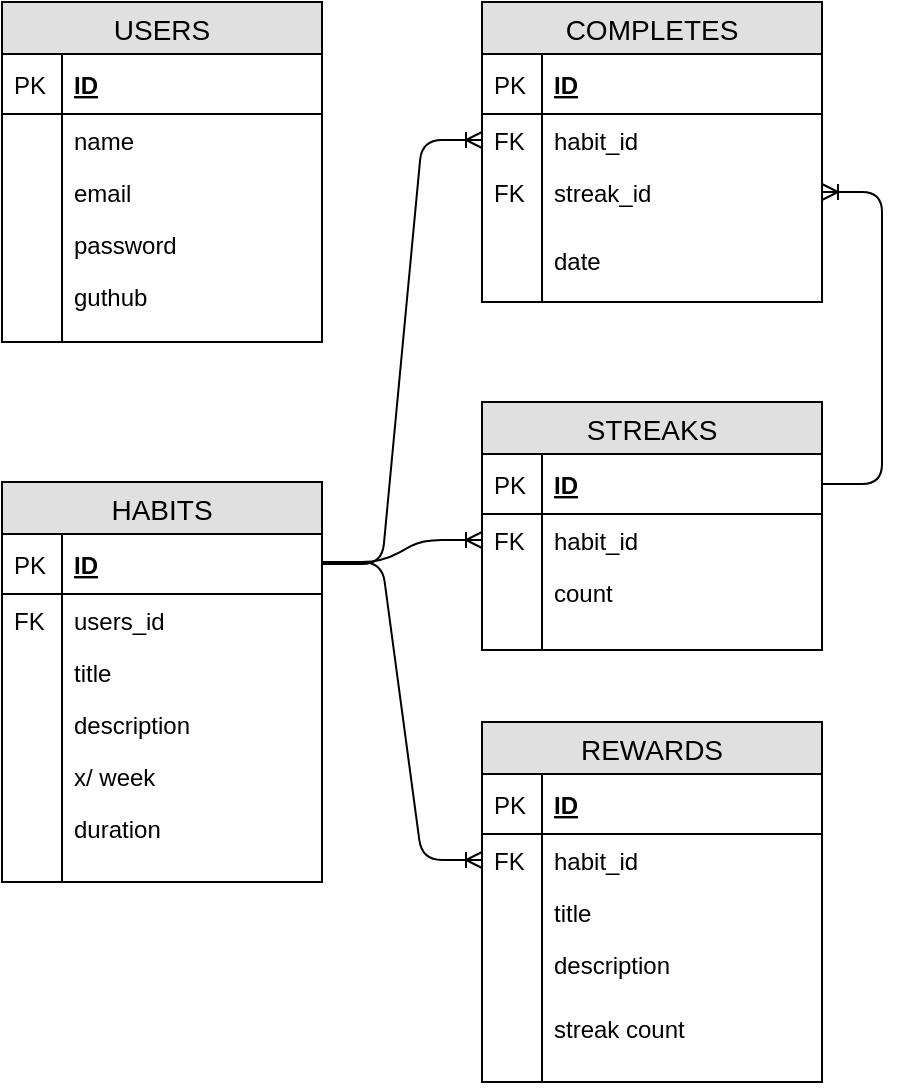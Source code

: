 <mxfile version="12.8.5" type="device"><diagram id="0vfnXFNrhrt02Hs1fvqk" name="Page-1"><mxGraphModel dx="917" dy="1204" grid="1" gridSize="10" guides="1" tooltips="1" connect="1" arrows="1" fold="1" page="1" pageScale="1" pageWidth="850" pageHeight="1100" math="0" shadow="0"><root><mxCell id="0"/><mxCell id="1" parent="0"/><mxCell id="PXPNHTcrZfJFtKMjo9DJ-18" value="HABITS" style="swimlane;fontStyle=0;childLayout=stackLayout;horizontal=1;startSize=26;fillColor=#e0e0e0;horizontalStack=0;resizeParent=1;resizeParentMax=0;resizeLast=0;collapsible=1;marginBottom=0;swimlaneFillColor=#ffffff;align=center;fontSize=14;" vertex="1" parent="1"><mxGeometry x="160" y="400" width="160" height="200" as="geometry"/></mxCell><mxCell id="PXPNHTcrZfJFtKMjo9DJ-19" value="ID" style="shape=partialRectangle;top=0;left=0;right=0;bottom=1;align=left;verticalAlign=middle;fillColor=none;spacingLeft=34;spacingRight=4;overflow=hidden;rotatable=0;points=[[0,0.5],[1,0.5]];portConstraint=eastwest;dropTarget=0;fontStyle=5;fontSize=12;" vertex="1" parent="PXPNHTcrZfJFtKMjo9DJ-18"><mxGeometry y="26" width="160" height="30" as="geometry"/></mxCell><mxCell id="PXPNHTcrZfJFtKMjo9DJ-20" value="PK" style="shape=partialRectangle;top=0;left=0;bottom=0;fillColor=none;align=left;verticalAlign=middle;spacingLeft=4;spacingRight=4;overflow=hidden;rotatable=0;points=[];portConstraint=eastwest;part=1;fontSize=12;" vertex="1" connectable="0" parent="PXPNHTcrZfJFtKMjo9DJ-19"><mxGeometry width="30" height="30" as="geometry"/></mxCell><mxCell id="PXPNHTcrZfJFtKMjo9DJ-21" value="users_id" style="shape=partialRectangle;top=0;left=0;right=0;bottom=0;align=left;verticalAlign=top;fillColor=none;spacingLeft=34;spacingRight=4;overflow=hidden;rotatable=0;points=[[0,0.5],[1,0.5]];portConstraint=eastwest;dropTarget=0;fontSize=12;" vertex="1" parent="PXPNHTcrZfJFtKMjo9DJ-18"><mxGeometry y="56" width="160" height="26" as="geometry"/></mxCell><mxCell id="PXPNHTcrZfJFtKMjo9DJ-22" value="FK" style="shape=partialRectangle;top=0;left=0;bottom=0;fillColor=none;align=left;verticalAlign=top;spacingLeft=4;spacingRight=4;overflow=hidden;rotatable=0;points=[];portConstraint=eastwest;part=1;fontSize=12;" vertex="1" connectable="0" parent="PXPNHTcrZfJFtKMjo9DJ-21"><mxGeometry width="30" height="26" as="geometry"/></mxCell><mxCell id="PXPNHTcrZfJFtKMjo9DJ-23" value="title" style="shape=partialRectangle;top=0;left=0;right=0;bottom=0;align=left;verticalAlign=top;fillColor=none;spacingLeft=34;spacingRight=4;overflow=hidden;rotatable=0;points=[[0,0.5],[1,0.5]];portConstraint=eastwest;dropTarget=0;fontSize=12;" vertex="1" parent="PXPNHTcrZfJFtKMjo9DJ-18"><mxGeometry y="82" width="160" height="26" as="geometry"/></mxCell><mxCell id="PXPNHTcrZfJFtKMjo9DJ-24" value="" style="shape=partialRectangle;top=0;left=0;bottom=0;fillColor=none;align=left;verticalAlign=top;spacingLeft=4;spacingRight=4;overflow=hidden;rotatable=0;points=[];portConstraint=eastwest;part=1;fontSize=12;" vertex="1" connectable="0" parent="PXPNHTcrZfJFtKMjo9DJ-23"><mxGeometry width="30" height="26" as="geometry"/></mxCell><mxCell id="PXPNHTcrZfJFtKMjo9DJ-25" value="description" style="shape=partialRectangle;top=0;left=0;right=0;bottom=0;align=left;verticalAlign=top;fillColor=none;spacingLeft=34;spacingRight=4;overflow=hidden;rotatable=0;points=[[0,0.5],[1,0.5]];portConstraint=eastwest;dropTarget=0;fontSize=12;" vertex="1" parent="PXPNHTcrZfJFtKMjo9DJ-18"><mxGeometry y="108" width="160" height="26" as="geometry"/></mxCell><mxCell id="PXPNHTcrZfJFtKMjo9DJ-26" value="" style="shape=partialRectangle;top=0;left=0;bottom=0;fillColor=none;align=left;verticalAlign=top;spacingLeft=4;spacingRight=4;overflow=hidden;rotatable=0;points=[];portConstraint=eastwest;part=1;fontSize=12;" vertex="1" connectable="0" parent="PXPNHTcrZfJFtKMjo9DJ-25"><mxGeometry width="30" height="26" as="geometry"/></mxCell><mxCell id="PXPNHTcrZfJFtKMjo9DJ-27" value="x/ week" style="shape=partialRectangle;top=0;left=0;right=0;bottom=0;align=left;verticalAlign=top;fillColor=none;spacingLeft=34;spacingRight=4;overflow=hidden;rotatable=0;points=[[0,0.5],[1,0.5]];portConstraint=eastwest;dropTarget=0;fontSize=12;" vertex="1" parent="PXPNHTcrZfJFtKMjo9DJ-18"><mxGeometry y="134" width="160" height="26" as="geometry"/></mxCell><mxCell id="PXPNHTcrZfJFtKMjo9DJ-28" value="" style="shape=partialRectangle;top=0;left=0;bottom=0;fillColor=none;align=left;verticalAlign=top;spacingLeft=4;spacingRight=4;overflow=hidden;rotatable=0;points=[];portConstraint=eastwest;part=1;fontSize=12;" vertex="1" connectable="0" parent="PXPNHTcrZfJFtKMjo9DJ-27"><mxGeometry width="30" height="26" as="geometry"/></mxCell><mxCell id="PXPNHTcrZfJFtKMjo9DJ-31" value="duration " style="shape=partialRectangle;top=0;left=0;right=0;bottom=0;align=left;verticalAlign=top;fillColor=none;spacingLeft=34;spacingRight=4;overflow=hidden;rotatable=0;points=[[0,0.5],[1,0.5]];portConstraint=eastwest;dropTarget=0;fontSize=12;" vertex="1" parent="PXPNHTcrZfJFtKMjo9DJ-18"><mxGeometry y="160" width="160" height="26" as="geometry"/></mxCell><mxCell id="PXPNHTcrZfJFtKMjo9DJ-32" value="" style="shape=partialRectangle;top=0;left=0;bottom=0;fillColor=none;align=left;verticalAlign=top;spacingLeft=4;spacingRight=4;overflow=hidden;rotatable=0;points=[];portConstraint=eastwest;part=1;fontSize=12;" vertex="1" connectable="0" parent="PXPNHTcrZfJFtKMjo9DJ-31"><mxGeometry width="30" height="26" as="geometry"/></mxCell><mxCell id="PXPNHTcrZfJFtKMjo9DJ-29" value="" style="shape=partialRectangle;top=0;left=0;right=0;bottom=0;align=left;verticalAlign=top;fillColor=none;spacingLeft=34;spacingRight=4;overflow=hidden;rotatable=0;points=[[0,0.5],[1,0.5]];portConstraint=eastwest;dropTarget=0;fontSize=12;" vertex="1" parent="PXPNHTcrZfJFtKMjo9DJ-18"><mxGeometry y="186" width="160" height="14" as="geometry"/></mxCell><mxCell id="PXPNHTcrZfJFtKMjo9DJ-30" value="" style="shape=partialRectangle;top=0;left=0;bottom=0;fillColor=none;align=left;verticalAlign=top;spacingLeft=4;spacingRight=4;overflow=hidden;rotatable=0;points=[];portConstraint=eastwest;part=1;fontSize=12;" vertex="1" connectable="0" parent="PXPNHTcrZfJFtKMjo9DJ-29"><mxGeometry width="30" height="14" as="geometry"/></mxCell><mxCell id="PXPNHTcrZfJFtKMjo9DJ-5" value="USERS" style="swimlane;fontStyle=0;childLayout=stackLayout;horizontal=1;startSize=26;fillColor=#e0e0e0;horizontalStack=0;resizeParent=1;resizeParentMax=0;resizeLast=0;collapsible=1;marginBottom=0;swimlaneFillColor=#ffffff;align=center;fontSize=14;" vertex="1" parent="1"><mxGeometry x="160" y="160" width="160" height="170" as="geometry"/></mxCell><mxCell id="PXPNHTcrZfJFtKMjo9DJ-6" value="ID" style="shape=partialRectangle;top=0;left=0;right=0;bottom=1;align=left;verticalAlign=middle;fillColor=none;spacingLeft=34;spacingRight=4;overflow=hidden;rotatable=0;points=[[0,0.5],[1,0.5]];portConstraint=eastwest;dropTarget=0;fontStyle=5;fontSize=12;" vertex="1" parent="PXPNHTcrZfJFtKMjo9DJ-5"><mxGeometry y="26" width="160" height="30" as="geometry"/></mxCell><mxCell id="PXPNHTcrZfJFtKMjo9DJ-7" value="PK" style="shape=partialRectangle;top=0;left=0;bottom=0;fillColor=none;align=left;verticalAlign=middle;spacingLeft=4;spacingRight=4;overflow=hidden;rotatable=0;points=[];portConstraint=eastwest;part=1;fontSize=12;" vertex="1" connectable="0" parent="PXPNHTcrZfJFtKMjo9DJ-6"><mxGeometry width="30" height="30" as="geometry"/></mxCell><mxCell id="PXPNHTcrZfJFtKMjo9DJ-8" value="name" style="shape=partialRectangle;top=0;left=0;right=0;bottom=0;align=left;verticalAlign=top;fillColor=none;spacingLeft=34;spacingRight=4;overflow=hidden;rotatable=0;points=[[0,0.5],[1,0.5]];portConstraint=eastwest;dropTarget=0;fontSize=12;" vertex="1" parent="PXPNHTcrZfJFtKMjo9DJ-5"><mxGeometry y="56" width="160" height="26" as="geometry"/></mxCell><mxCell id="PXPNHTcrZfJFtKMjo9DJ-9" value="" style="shape=partialRectangle;top=0;left=0;bottom=0;fillColor=none;align=left;verticalAlign=top;spacingLeft=4;spacingRight=4;overflow=hidden;rotatable=0;points=[];portConstraint=eastwest;part=1;fontSize=12;" vertex="1" connectable="0" parent="PXPNHTcrZfJFtKMjo9DJ-8"><mxGeometry width="30" height="26" as="geometry"/></mxCell><mxCell id="PXPNHTcrZfJFtKMjo9DJ-10" value="email" style="shape=partialRectangle;top=0;left=0;right=0;bottom=0;align=left;verticalAlign=top;fillColor=none;spacingLeft=34;spacingRight=4;overflow=hidden;rotatable=0;points=[[0,0.5],[1,0.5]];portConstraint=eastwest;dropTarget=0;fontSize=12;" vertex="1" parent="PXPNHTcrZfJFtKMjo9DJ-5"><mxGeometry y="82" width="160" height="26" as="geometry"/></mxCell><mxCell id="PXPNHTcrZfJFtKMjo9DJ-11" value="" style="shape=partialRectangle;top=0;left=0;bottom=0;fillColor=none;align=left;verticalAlign=top;spacingLeft=4;spacingRight=4;overflow=hidden;rotatable=0;points=[];portConstraint=eastwest;part=1;fontSize=12;" vertex="1" connectable="0" parent="PXPNHTcrZfJFtKMjo9DJ-10"><mxGeometry width="30" height="26" as="geometry"/></mxCell><mxCell id="PXPNHTcrZfJFtKMjo9DJ-12" value="password" style="shape=partialRectangle;top=0;left=0;right=0;bottom=0;align=left;verticalAlign=top;fillColor=none;spacingLeft=34;spacingRight=4;overflow=hidden;rotatable=0;points=[[0,0.5],[1,0.5]];portConstraint=eastwest;dropTarget=0;fontSize=12;" vertex="1" parent="PXPNHTcrZfJFtKMjo9DJ-5"><mxGeometry y="108" width="160" height="26" as="geometry"/></mxCell><mxCell id="PXPNHTcrZfJFtKMjo9DJ-13" value="" style="shape=partialRectangle;top=0;left=0;bottom=0;fillColor=none;align=left;verticalAlign=top;spacingLeft=4;spacingRight=4;overflow=hidden;rotatable=0;points=[];portConstraint=eastwest;part=1;fontSize=12;" vertex="1" connectable="0" parent="PXPNHTcrZfJFtKMjo9DJ-12"><mxGeometry width="30" height="26" as="geometry"/></mxCell><mxCell id="PXPNHTcrZfJFtKMjo9DJ-16" value="guthub " style="shape=partialRectangle;top=0;left=0;right=0;bottom=0;align=left;verticalAlign=top;fillColor=none;spacingLeft=34;spacingRight=4;overflow=hidden;rotatable=0;points=[[0,0.5],[1,0.5]];portConstraint=eastwest;dropTarget=0;fontSize=12;" vertex="1" parent="PXPNHTcrZfJFtKMjo9DJ-5"><mxGeometry y="134" width="160" height="26" as="geometry"/></mxCell><mxCell id="PXPNHTcrZfJFtKMjo9DJ-17" value="" style="shape=partialRectangle;top=0;left=0;bottom=0;fillColor=none;align=left;verticalAlign=top;spacingLeft=4;spacingRight=4;overflow=hidden;rotatable=0;points=[];portConstraint=eastwest;part=1;fontSize=12;" vertex="1" connectable="0" parent="PXPNHTcrZfJFtKMjo9DJ-16"><mxGeometry width="30" height="26" as="geometry"/></mxCell><mxCell id="PXPNHTcrZfJFtKMjo9DJ-14" value="" style="shape=partialRectangle;top=0;left=0;right=0;bottom=0;align=left;verticalAlign=top;fillColor=none;spacingLeft=34;spacingRight=4;overflow=hidden;rotatable=0;points=[[0,0.5],[1,0.5]];portConstraint=eastwest;dropTarget=0;fontSize=12;" vertex="1" parent="PXPNHTcrZfJFtKMjo9DJ-5"><mxGeometry y="160" width="160" height="10" as="geometry"/></mxCell><mxCell id="PXPNHTcrZfJFtKMjo9DJ-15" value="" style="shape=partialRectangle;top=0;left=0;bottom=0;fillColor=none;align=left;verticalAlign=top;spacingLeft=4;spacingRight=4;overflow=hidden;rotatable=0;points=[];portConstraint=eastwest;part=1;fontSize=12;" vertex="1" connectable="0" parent="PXPNHTcrZfJFtKMjo9DJ-14"><mxGeometry width="30" height="10" as="geometry"/></mxCell><mxCell id="PXPNHTcrZfJFtKMjo9DJ-33" value="COMPLETES" style="swimlane;fontStyle=0;childLayout=stackLayout;horizontal=1;startSize=26;fillColor=#e0e0e0;horizontalStack=0;resizeParent=1;resizeParentMax=0;resizeLast=0;collapsible=1;marginBottom=0;swimlaneFillColor=#ffffff;align=center;fontSize=14;" vertex="1" parent="1"><mxGeometry x="400" y="160" width="170" height="150" as="geometry"/></mxCell><mxCell id="PXPNHTcrZfJFtKMjo9DJ-34" value="ID" style="shape=partialRectangle;top=0;left=0;right=0;bottom=1;align=left;verticalAlign=middle;fillColor=none;spacingLeft=34;spacingRight=4;overflow=hidden;rotatable=0;points=[[0,0.5],[1,0.5]];portConstraint=eastwest;dropTarget=0;fontStyle=5;fontSize=12;" vertex="1" parent="PXPNHTcrZfJFtKMjo9DJ-33"><mxGeometry y="26" width="170" height="30" as="geometry"/></mxCell><mxCell id="PXPNHTcrZfJFtKMjo9DJ-35" value="PK" style="shape=partialRectangle;top=0;left=0;bottom=0;fillColor=none;align=left;verticalAlign=middle;spacingLeft=4;spacingRight=4;overflow=hidden;rotatable=0;points=[];portConstraint=eastwest;part=1;fontSize=12;" vertex="1" connectable="0" parent="PXPNHTcrZfJFtKMjo9DJ-34"><mxGeometry width="30" height="30" as="geometry"/></mxCell><mxCell id="PXPNHTcrZfJFtKMjo9DJ-36" value="habit_id" style="shape=partialRectangle;top=0;left=0;right=0;bottom=0;align=left;verticalAlign=top;fillColor=none;spacingLeft=34;spacingRight=4;overflow=hidden;rotatable=0;points=[[0,0.5],[1,0.5]];portConstraint=eastwest;dropTarget=0;fontSize=12;" vertex="1" parent="PXPNHTcrZfJFtKMjo9DJ-33"><mxGeometry y="56" width="170" height="26" as="geometry"/></mxCell><mxCell id="PXPNHTcrZfJFtKMjo9DJ-37" value="FK" style="shape=partialRectangle;top=0;left=0;bottom=0;fillColor=none;align=left;verticalAlign=top;spacingLeft=4;spacingRight=4;overflow=hidden;rotatable=0;points=[];portConstraint=eastwest;part=1;fontSize=12;" vertex="1" connectable="0" parent="PXPNHTcrZfJFtKMjo9DJ-36"><mxGeometry width="30" height="26" as="geometry"/></mxCell><mxCell id="PXPNHTcrZfJFtKMjo9DJ-38" value="streak_id" style="shape=partialRectangle;top=0;left=0;right=0;bottom=0;align=left;verticalAlign=top;fillColor=none;spacingLeft=34;spacingRight=4;overflow=hidden;rotatable=0;points=[[0,0.5],[1,0.5]];portConstraint=eastwest;dropTarget=0;fontSize=12;" vertex="1" parent="PXPNHTcrZfJFtKMjo9DJ-33"><mxGeometry y="82" width="170" height="26" as="geometry"/></mxCell><mxCell id="PXPNHTcrZfJFtKMjo9DJ-39" value="FK" style="shape=partialRectangle;top=0;left=0;bottom=0;fillColor=none;align=left;verticalAlign=top;spacingLeft=4;spacingRight=4;overflow=hidden;rotatable=0;points=[];portConstraint=eastwest;part=1;fontSize=12;" vertex="1" connectable="0" parent="PXPNHTcrZfJFtKMjo9DJ-38"><mxGeometry width="30" height="26" as="geometry"/></mxCell><mxCell id="PXPNHTcrZfJFtKMjo9DJ-40" value="" style="shape=partialRectangle;top=0;left=0;right=0;bottom=0;align=left;verticalAlign=top;fillColor=none;spacingLeft=34;spacingRight=4;overflow=hidden;rotatable=0;points=[[0,0.5],[1,0.5]];portConstraint=eastwest;dropTarget=0;fontSize=12;" vertex="1" parent="PXPNHTcrZfJFtKMjo9DJ-33"><mxGeometry y="108" width="170" height="8" as="geometry"/></mxCell><mxCell id="PXPNHTcrZfJFtKMjo9DJ-41" value="" style="shape=partialRectangle;top=0;left=0;bottom=0;fillColor=none;align=left;verticalAlign=top;spacingLeft=4;spacingRight=4;overflow=hidden;rotatable=0;points=[];portConstraint=eastwest;part=1;fontSize=12;" vertex="1" connectable="0" parent="PXPNHTcrZfJFtKMjo9DJ-40"><mxGeometry width="30" height="8" as="geometry"/></mxCell><mxCell id="PXPNHTcrZfJFtKMjo9DJ-46" value="date" style="shape=partialRectangle;top=0;left=0;right=0;bottom=0;align=left;verticalAlign=top;fillColor=none;spacingLeft=34;spacingRight=4;overflow=hidden;rotatable=0;points=[[0,0.5],[1,0.5]];portConstraint=eastwest;dropTarget=0;fontSize=12;" vertex="1" parent="PXPNHTcrZfJFtKMjo9DJ-33"><mxGeometry y="116" width="170" height="26" as="geometry"/></mxCell><mxCell id="PXPNHTcrZfJFtKMjo9DJ-47" value="" style="shape=partialRectangle;top=0;left=0;bottom=0;fillColor=none;align=left;verticalAlign=top;spacingLeft=4;spacingRight=4;overflow=hidden;rotatable=0;points=[];portConstraint=eastwest;part=1;fontSize=12;" vertex="1" connectable="0" parent="PXPNHTcrZfJFtKMjo9DJ-46"><mxGeometry width="30" height="26" as="geometry"/></mxCell><mxCell id="PXPNHTcrZfJFtKMjo9DJ-44" value="" style="shape=partialRectangle;top=0;left=0;right=0;bottom=0;align=left;verticalAlign=top;fillColor=none;spacingLeft=34;spacingRight=4;overflow=hidden;rotatable=0;points=[[0,0.5],[1,0.5]];portConstraint=eastwest;dropTarget=0;fontSize=12;" vertex="1" parent="PXPNHTcrZfJFtKMjo9DJ-33"><mxGeometry y="142" width="170" height="8" as="geometry"/></mxCell><mxCell id="PXPNHTcrZfJFtKMjo9DJ-45" value="" style="shape=partialRectangle;top=0;left=0;bottom=0;fillColor=none;align=left;verticalAlign=top;spacingLeft=4;spacingRight=4;overflow=hidden;rotatable=0;points=[];portConstraint=eastwest;part=1;fontSize=12;" vertex="1" connectable="0" parent="PXPNHTcrZfJFtKMjo9DJ-44"><mxGeometry width="30" height="8" as="geometry"/></mxCell><mxCell id="PXPNHTcrZfJFtKMjo9DJ-62" value="" style="edgeStyle=entityRelationEdgeStyle;fontSize=12;html=1;endArrow=ERoneToMany;exitX=1;exitY=0.5;exitDx=0;exitDy=0;entryX=0;entryY=0.5;entryDx=0;entryDy=0;" edge="1" parent="1" source="PXPNHTcrZfJFtKMjo9DJ-19" target="PXPNHTcrZfJFtKMjo9DJ-36"><mxGeometry width="100" height="100" relative="1" as="geometry"><mxPoint x="330" y="540" as="sourcePoint"/><mxPoint x="430" y="440" as="targetPoint"/></mxGeometry></mxCell><mxCell id="PXPNHTcrZfJFtKMjo9DJ-48" value="STREAKS" style="swimlane;fontStyle=0;childLayout=stackLayout;horizontal=1;startSize=26;fillColor=#e0e0e0;horizontalStack=0;resizeParent=1;resizeParentMax=0;resizeLast=0;collapsible=1;marginBottom=0;swimlaneFillColor=#ffffff;align=center;fontSize=14;" vertex="1" parent="1"><mxGeometry x="400" y="360" width="170" height="124" as="geometry"/></mxCell><mxCell id="PXPNHTcrZfJFtKMjo9DJ-49" value="ID" style="shape=partialRectangle;top=0;left=0;right=0;bottom=1;align=left;verticalAlign=middle;fillColor=none;spacingLeft=34;spacingRight=4;overflow=hidden;rotatable=0;points=[[0,0.5],[1,0.5]];portConstraint=eastwest;dropTarget=0;fontStyle=5;fontSize=12;" vertex="1" parent="PXPNHTcrZfJFtKMjo9DJ-48"><mxGeometry y="26" width="170" height="30" as="geometry"/></mxCell><mxCell id="PXPNHTcrZfJFtKMjo9DJ-50" value="PK" style="shape=partialRectangle;top=0;left=0;bottom=0;fillColor=none;align=left;verticalAlign=middle;spacingLeft=4;spacingRight=4;overflow=hidden;rotatable=0;points=[];portConstraint=eastwest;part=1;fontSize=12;" vertex="1" connectable="0" parent="PXPNHTcrZfJFtKMjo9DJ-49"><mxGeometry width="30" height="30" as="geometry"/></mxCell><mxCell id="PXPNHTcrZfJFtKMjo9DJ-51" value="habit_id" style="shape=partialRectangle;top=0;left=0;right=0;bottom=0;align=left;verticalAlign=top;fillColor=none;spacingLeft=34;spacingRight=4;overflow=hidden;rotatable=0;points=[[0,0.5],[1,0.5]];portConstraint=eastwest;dropTarget=0;fontSize=12;" vertex="1" parent="PXPNHTcrZfJFtKMjo9DJ-48"><mxGeometry y="56" width="170" height="26" as="geometry"/></mxCell><mxCell id="PXPNHTcrZfJFtKMjo9DJ-52" value="FK" style="shape=partialRectangle;top=0;left=0;bottom=0;fillColor=none;align=left;verticalAlign=top;spacingLeft=4;spacingRight=4;overflow=hidden;rotatable=0;points=[];portConstraint=eastwest;part=1;fontSize=12;" vertex="1" connectable="0" parent="PXPNHTcrZfJFtKMjo9DJ-51"><mxGeometry width="30" height="26" as="geometry"/></mxCell><mxCell id="PXPNHTcrZfJFtKMjo9DJ-53" value="count" style="shape=partialRectangle;top=0;left=0;right=0;bottom=0;align=left;verticalAlign=top;fillColor=none;spacingLeft=34;spacingRight=4;overflow=hidden;rotatable=0;points=[[0,0.5],[1,0.5]];portConstraint=eastwest;dropTarget=0;fontSize=12;" vertex="1" parent="PXPNHTcrZfJFtKMjo9DJ-48"><mxGeometry y="82" width="170" height="26" as="geometry"/></mxCell><mxCell id="PXPNHTcrZfJFtKMjo9DJ-54" value="" style="shape=partialRectangle;top=0;left=0;bottom=0;fillColor=none;align=left;verticalAlign=top;spacingLeft=4;spacingRight=4;overflow=hidden;rotatable=0;points=[];portConstraint=eastwest;part=1;fontSize=12;" vertex="1" connectable="0" parent="PXPNHTcrZfJFtKMjo9DJ-53"><mxGeometry width="30" height="26" as="geometry"/></mxCell><mxCell id="PXPNHTcrZfJFtKMjo9DJ-55" value="" style="shape=partialRectangle;top=0;left=0;right=0;bottom=0;align=left;verticalAlign=top;fillColor=none;spacingLeft=34;spacingRight=4;overflow=hidden;rotatable=0;points=[[0,0.5],[1,0.5]];portConstraint=eastwest;dropTarget=0;fontSize=12;" vertex="1" parent="PXPNHTcrZfJFtKMjo9DJ-48"><mxGeometry y="108" width="170" height="8" as="geometry"/></mxCell><mxCell id="PXPNHTcrZfJFtKMjo9DJ-56" value="" style="shape=partialRectangle;top=0;left=0;bottom=0;fillColor=none;align=left;verticalAlign=top;spacingLeft=4;spacingRight=4;overflow=hidden;rotatable=0;points=[];portConstraint=eastwest;part=1;fontSize=12;" vertex="1" connectable="0" parent="PXPNHTcrZfJFtKMjo9DJ-55"><mxGeometry width="30" height="8" as="geometry"/></mxCell><mxCell id="PXPNHTcrZfJFtKMjo9DJ-59" value="" style="shape=partialRectangle;top=0;left=0;right=0;bottom=0;align=left;verticalAlign=top;fillColor=none;spacingLeft=34;spacingRight=4;overflow=hidden;rotatable=0;points=[[0,0.5],[1,0.5]];portConstraint=eastwest;dropTarget=0;fontSize=12;" vertex="1" parent="PXPNHTcrZfJFtKMjo9DJ-48"><mxGeometry y="116" width="170" height="8" as="geometry"/></mxCell><mxCell id="PXPNHTcrZfJFtKMjo9DJ-60" value="" style="shape=partialRectangle;top=0;left=0;bottom=0;fillColor=none;align=left;verticalAlign=top;spacingLeft=4;spacingRight=4;overflow=hidden;rotatable=0;points=[];portConstraint=eastwest;part=1;fontSize=12;" vertex="1" connectable="0" parent="PXPNHTcrZfJFtKMjo9DJ-59"><mxGeometry width="30" height="8" as="geometry"/></mxCell><mxCell id="PXPNHTcrZfJFtKMjo9DJ-64" value="" style="edgeStyle=entityRelationEdgeStyle;fontSize=12;html=1;endArrow=ERoneToMany;exitX=1;exitY=0.5;exitDx=0;exitDy=0;" edge="1" parent="1" source="PXPNHTcrZfJFtKMjo9DJ-49" target="PXPNHTcrZfJFtKMjo9DJ-38"><mxGeometry width="100" height="100" relative="1" as="geometry"><mxPoint x="600" y="460" as="sourcePoint"/><mxPoint x="650" y="230" as="targetPoint"/></mxGeometry></mxCell><mxCell id="PXPNHTcrZfJFtKMjo9DJ-65" value="REWARDS" style="swimlane;fontStyle=0;childLayout=stackLayout;horizontal=1;startSize=26;fillColor=#e0e0e0;horizontalStack=0;resizeParent=1;resizeParentMax=0;resizeLast=0;collapsible=1;marginBottom=0;swimlaneFillColor=#ffffff;align=center;fontSize=14;" vertex="1" parent="1"><mxGeometry x="400" y="520" width="170" height="180" as="geometry"/></mxCell><mxCell id="PXPNHTcrZfJFtKMjo9DJ-66" value="ID" style="shape=partialRectangle;top=0;left=0;right=0;bottom=1;align=left;verticalAlign=middle;fillColor=none;spacingLeft=34;spacingRight=4;overflow=hidden;rotatable=0;points=[[0,0.5],[1,0.5]];portConstraint=eastwest;dropTarget=0;fontStyle=5;fontSize=12;" vertex="1" parent="PXPNHTcrZfJFtKMjo9DJ-65"><mxGeometry y="26" width="170" height="30" as="geometry"/></mxCell><mxCell id="PXPNHTcrZfJFtKMjo9DJ-67" value="PK" style="shape=partialRectangle;top=0;left=0;bottom=0;fillColor=none;align=left;verticalAlign=middle;spacingLeft=4;spacingRight=4;overflow=hidden;rotatable=0;points=[];portConstraint=eastwest;part=1;fontSize=12;" vertex="1" connectable="0" parent="PXPNHTcrZfJFtKMjo9DJ-66"><mxGeometry width="30" height="30" as="geometry"/></mxCell><mxCell id="PXPNHTcrZfJFtKMjo9DJ-68" value="habit_id" style="shape=partialRectangle;top=0;left=0;right=0;bottom=0;align=left;verticalAlign=top;fillColor=none;spacingLeft=34;spacingRight=4;overflow=hidden;rotatable=0;points=[[0,0.5],[1,0.5]];portConstraint=eastwest;dropTarget=0;fontSize=12;" vertex="1" parent="PXPNHTcrZfJFtKMjo9DJ-65"><mxGeometry y="56" width="170" height="26" as="geometry"/></mxCell><mxCell id="PXPNHTcrZfJFtKMjo9DJ-69" value="FK" style="shape=partialRectangle;top=0;left=0;bottom=0;fillColor=none;align=left;verticalAlign=top;spacingLeft=4;spacingRight=4;overflow=hidden;rotatable=0;points=[];portConstraint=eastwest;part=1;fontSize=12;" vertex="1" connectable="0" parent="PXPNHTcrZfJFtKMjo9DJ-68"><mxGeometry width="30" height="26" as="geometry"/></mxCell><mxCell id="PXPNHTcrZfJFtKMjo9DJ-70" value="title" style="shape=partialRectangle;top=0;left=0;right=0;bottom=0;align=left;verticalAlign=top;fillColor=none;spacingLeft=34;spacingRight=4;overflow=hidden;rotatable=0;points=[[0,0.5],[1,0.5]];portConstraint=eastwest;dropTarget=0;fontSize=12;" vertex="1" parent="PXPNHTcrZfJFtKMjo9DJ-65"><mxGeometry y="82" width="170" height="18" as="geometry"/></mxCell><mxCell id="PXPNHTcrZfJFtKMjo9DJ-71" value="" style="shape=partialRectangle;top=0;left=0;bottom=0;fillColor=none;align=left;verticalAlign=top;spacingLeft=4;spacingRight=4;overflow=hidden;rotatable=0;points=[];portConstraint=eastwest;part=1;fontSize=12;" vertex="1" connectable="0" parent="PXPNHTcrZfJFtKMjo9DJ-70"><mxGeometry width="30" height="18" as="geometry"/></mxCell><mxCell id="PXPNHTcrZfJFtKMjo9DJ-72" value="" style="shape=partialRectangle;top=0;left=0;right=0;bottom=0;align=left;verticalAlign=top;fillColor=none;spacingLeft=34;spacingRight=4;overflow=hidden;rotatable=0;points=[[0,0.5],[1,0.5]];portConstraint=eastwest;dropTarget=0;fontSize=12;" vertex="1" parent="PXPNHTcrZfJFtKMjo9DJ-65"><mxGeometry y="100" width="170" height="8" as="geometry"/></mxCell><mxCell id="PXPNHTcrZfJFtKMjo9DJ-73" value="" style="shape=partialRectangle;top=0;left=0;bottom=0;fillColor=none;align=left;verticalAlign=top;spacingLeft=4;spacingRight=4;overflow=hidden;rotatable=0;points=[];portConstraint=eastwest;part=1;fontSize=12;" vertex="1" connectable="0" parent="PXPNHTcrZfJFtKMjo9DJ-72"><mxGeometry width="30" height="8" as="geometry"/></mxCell><mxCell id="PXPNHTcrZfJFtKMjo9DJ-79" value="description" style="shape=partialRectangle;top=0;left=0;right=0;bottom=0;align=left;verticalAlign=top;fillColor=none;spacingLeft=34;spacingRight=4;overflow=hidden;rotatable=0;points=[[0,0.5],[1,0.5]];portConstraint=eastwest;dropTarget=0;fontSize=12;" vertex="1" parent="PXPNHTcrZfJFtKMjo9DJ-65"><mxGeometry y="108" width="170" height="32" as="geometry"/></mxCell><mxCell id="PXPNHTcrZfJFtKMjo9DJ-80" value="" style="shape=partialRectangle;top=0;left=0;bottom=0;fillColor=none;align=left;verticalAlign=top;spacingLeft=4;spacingRight=4;overflow=hidden;rotatable=0;points=[];portConstraint=eastwest;part=1;fontSize=12;" vertex="1" connectable="0" parent="PXPNHTcrZfJFtKMjo9DJ-79"><mxGeometry width="30" height="32.0" as="geometry"/></mxCell><mxCell id="PXPNHTcrZfJFtKMjo9DJ-83" value="streak count" style="shape=partialRectangle;top=0;left=0;right=0;bottom=0;align=left;verticalAlign=top;fillColor=none;spacingLeft=34;spacingRight=4;overflow=hidden;rotatable=0;points=[[0,0.5],[1,0.5]];portConstraint=eastwest;dropTarget=0;fontSize=12;" vertex="1" parent="PXPNHTcrZfJFtKMjo9DJ-65"><mxGeometry y="140" width="170" height="40" as="geometry"/></mxCell><mxCell id="PXPNHTcrZfJFtKMjo9DJ-84" value="" style="shape=partialRectangle;top=0;left=0;bottom=0;fillColor=none;align=left;verticalAlign=top;spacingLeft=4;spacingRight=4;overflow=hidden;rotatable=0;points=[];portConstraint=eastwest;part=1;fontSize=12;" vertex="1" connectable="0" parent="PXPNHTcrZfJFtKMjo9DJ-83"><mxGeometry width="30" height="40" as="geometry"/></mxCell><mxCell id="PXPNHTcrZfJFtKMjo9DJ-78" value="" style="edgeStyle=entityRelationEdgeStyle;fontSize=12;html=1;endArrow=ERoneToMany;entryX=0;entryY=0.5;entryDx=0;entryDy=0;exitX=1;exitY=0.467;exitDx=0;exitDy=0;exitPerimeter=0;" edge="1" parent="1" source="PXPNHTcrZfJFtKMjo9DJ-19" target="PXPNHTcrZfJFtKMjo9DJ-68"><mxGeometry width="100" height="100" relative="1" as="geometry"><mxPoint x="330" y="440" as="sourcePoint"/><mxPoint x="430" y="430" as="targetPoint"/></mxGeometry></mxCell><mxCell id="PXPNHTcrZfJFtKMjo9DJ-85" value="" style="edgeStyle=entityRelationEdgeStyle;fontSize=12;html=1;endArrow=ERoneToMany;entryX=0;entryY=0.5;entryDx=0;entryDy=0;" edge="1" parent="1" target="PXPNHTcrZfJFtKMjo9DJ-51"><mxGeometry width="100" height="100" relative="1" as="geometry"><mxPoint x="320" y="440" as="sourcePoint"/><mxPoint x="420" y="340" as="targetPoint"/></mxGeometry></mxCell></root></mxGraphModel></diagram></mxfile>